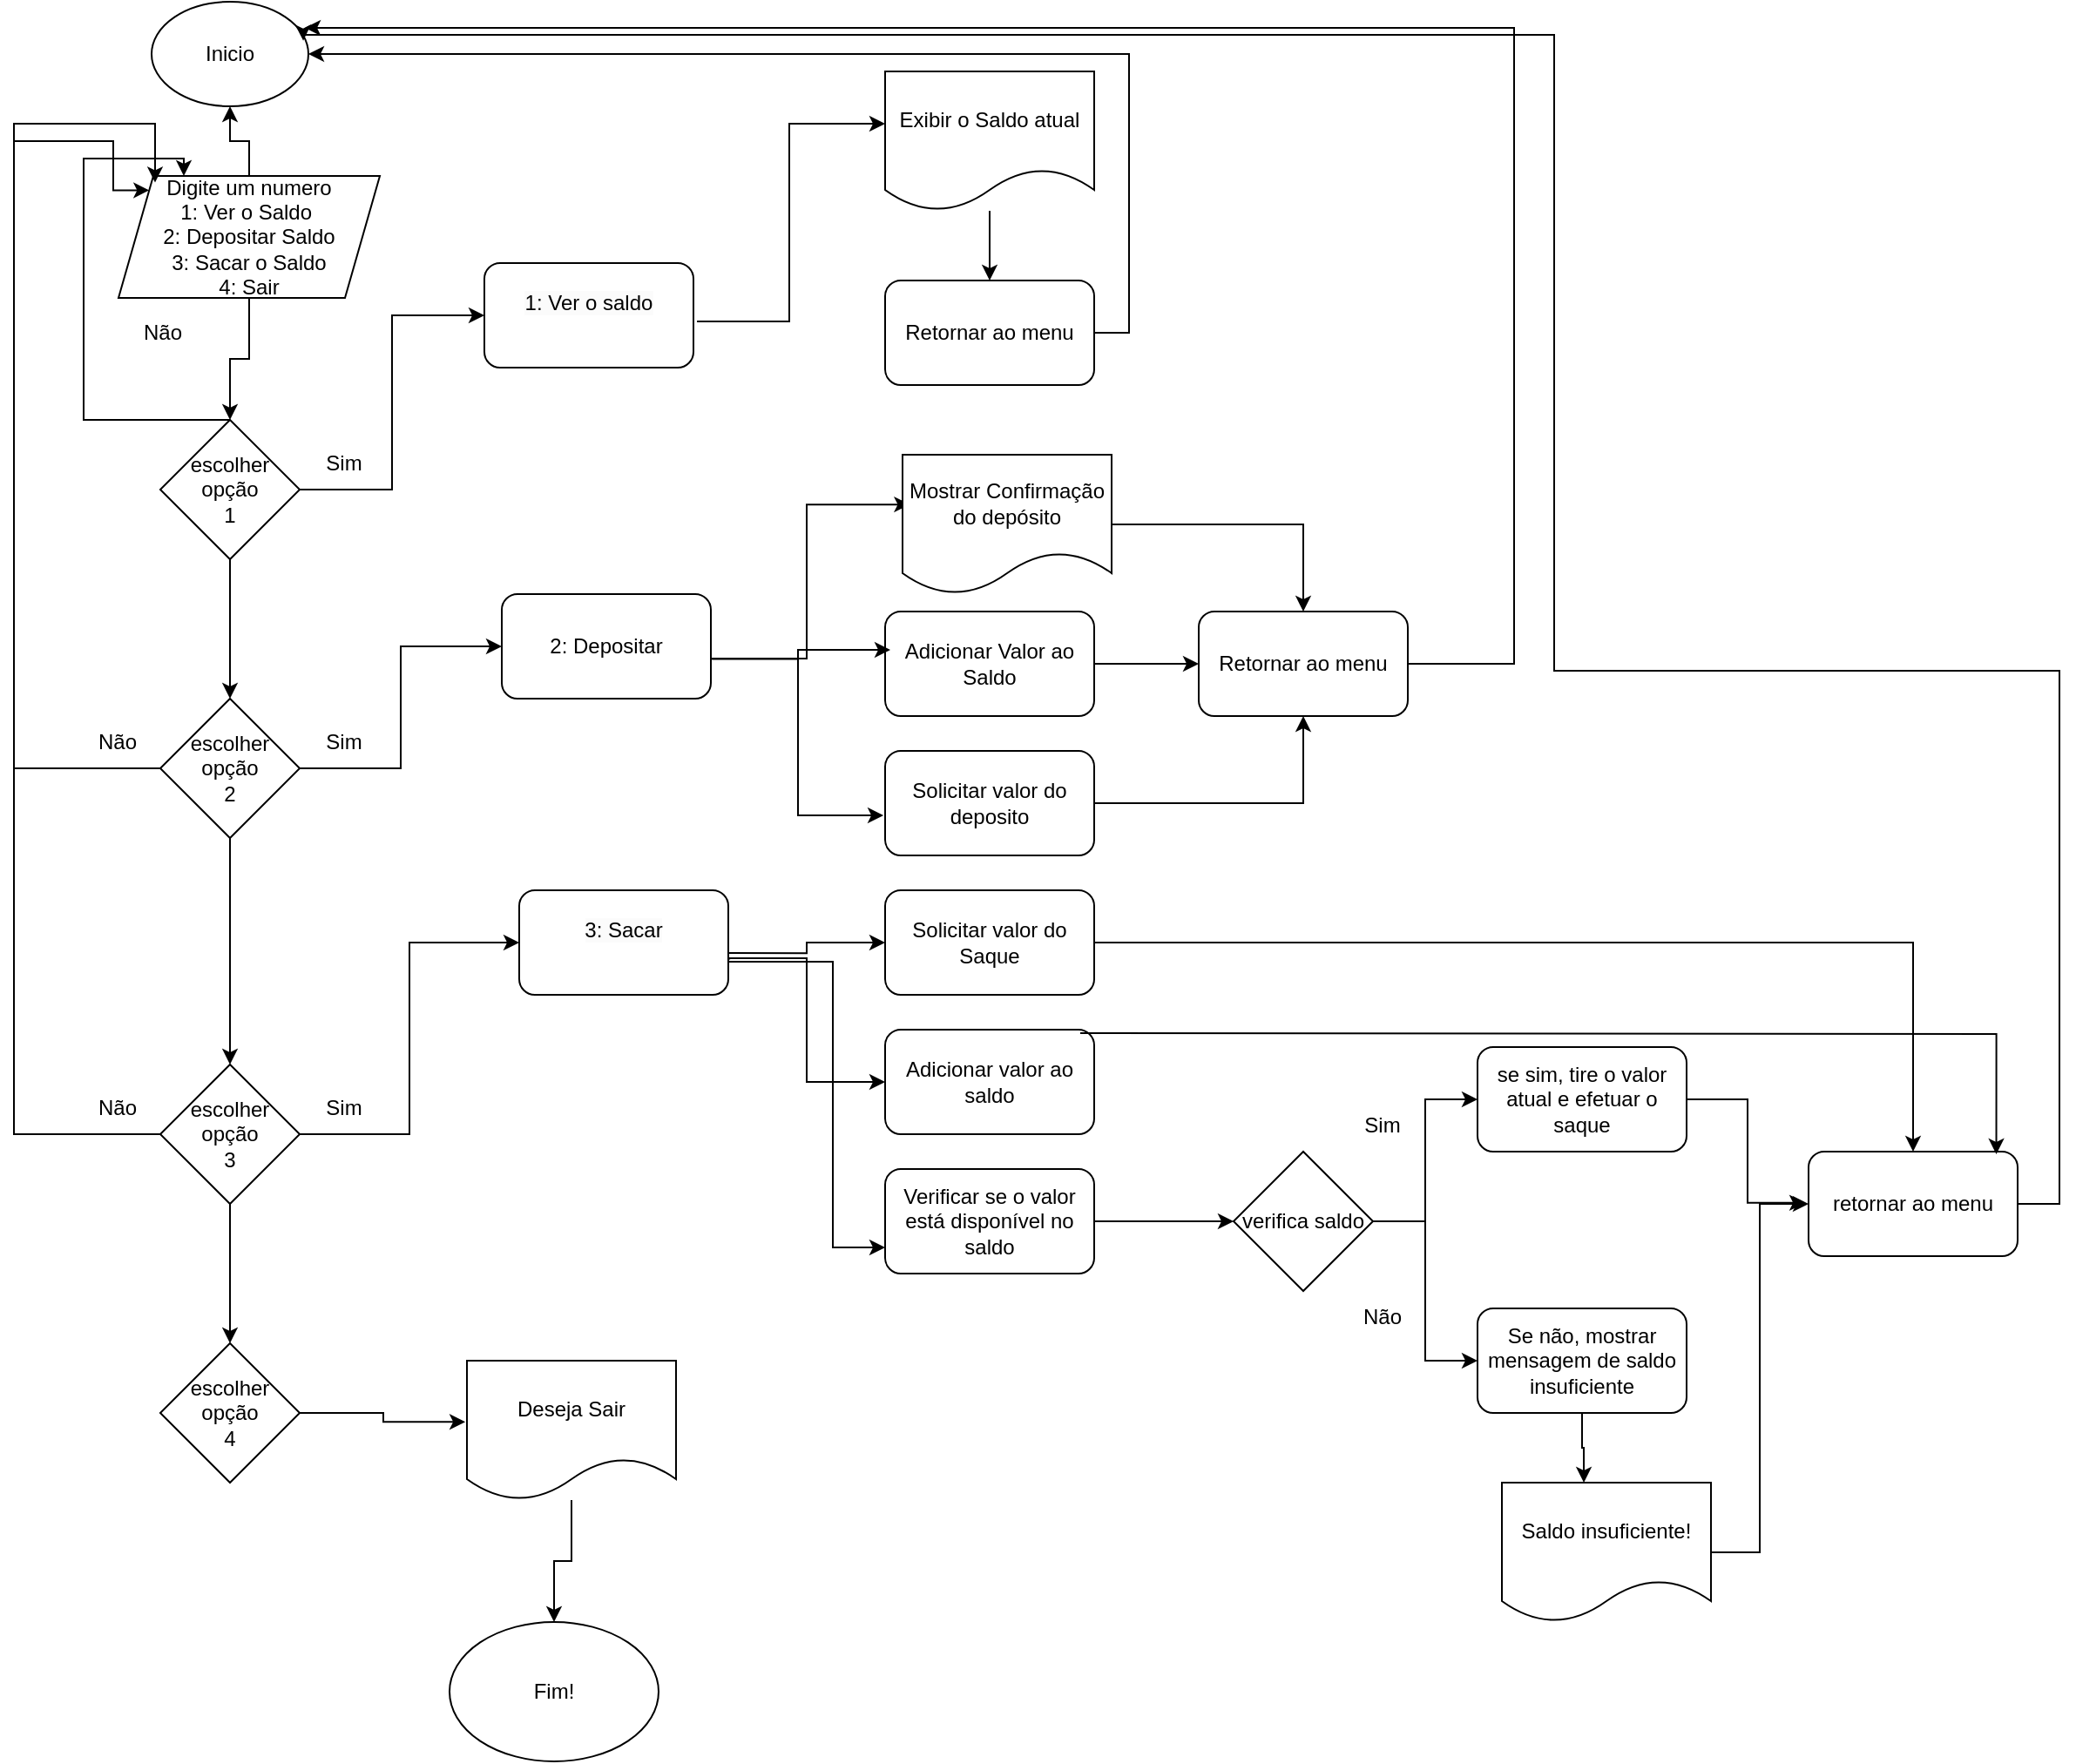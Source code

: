 <mxfile version="24.7.14">
  <diagram name="Página-1" id="ra6LBf487d78xDgZV6q5">
    <mxGraphModel dx="2842" dy="1122" grid="1" gridSize="10" guides="1" tooltips="1" connect="1" arrows="1" fold="1" page="1" pageScale="1" pageWidth="827" pageHeight="1169" math="0" shadow="0">
      <root>
        <mxCell id="0" />
        <mxCell id="1" parent="0" />
        <mxCell id="xbcK603fxj20vIpNpQ2O-2" value="Inicio" style="ellipse;whiteSpace=wrap;html=1;" vertex="1" parent="1">
          <mxGeometry x="-441" y="60" width="90" height="60" as="geometry" />
        </mxCell>
        <mxCell id="xbcK603fxj20vIpNpQ2O-7" style="edgeStyle=orthogonalEdgeStyle;rounded=0;orthogonalLoop=1;jettySize=auto;html=1;entryX=0;entryY=0.5;entryDx=0;entryDy=0;" edge="1" parent="1" source="xbcK603fxj20vIpNpQ2O-6" target="xbcK603fxj20vIpNpQ2O-94">
          <mxGeometry relative="1" as="geometry">
            <mxPoint x="-229.04" y="262.0" as="targetPoint" />
          </mxGeometry>
        </mxCell>
        <mxCell id="xbcK603fxj20vIpNpQ2O-9" style="edgeStyle=orthogonalEdgeStyle;rounded=0;orthogonalLoop=1;jettySize=auto;html=1;entryX=0.5;entryY=0;entryDx=0;entryDy=0;" edge="1" parent="1" source="xbcK603fxj20vIpNpQ2O-6" target="xbcK603fxj20vIpNpQ2O-10">
          <mxGeometry relative="1" as="geometry">
            <mxPoint x="-396" y="340" as="targetPoint" />
            <Array as="points">
              <mxPoint x="-396" y="325" />
              <mxPoint x="-395" y="325" />
            </Array>
          </mxGeometry>
        </mxCell>
        <mxCell id="xbcK603fxj20vIpNpQ2O-113" style="edgeStyle=orthogonalEdgeStyle;rounded=0;orthogonalLoop=1;jettySize=auto;html=1;entryX=0.25;entryY=0;entryDx=0;entryDy=0;" edge="1" parent="1" source="xbcK603fxj20vIpNpQ2O-6" target="xbcK603fxj20vIpNpQ2O-26">
          <mxGeometry relative="1" as="geometry">
            <Array as="points">
              <mxPoint x="-480" y="300" />
              <mxPoint x="-480" y="150" />
              <mxPoint x="-423" y="150" />
            </Array>
          </mxGeometry>
        </mxCell>
        <mxCell id="xbcK603fxj20vIpNpQ2O-6" value="escolher opção&lt;div&gt;1&lt;/div&gt;" style="rhombus;whiteSpace=wrap;html=1;" vertex="1" parent="1">
          <mxGeometry x="-436" y="300" width="80" height="80" as="geometry" />
        </mxCell>
        <mxCell id="xbcK603fxj20vIpNpQ2O-12" style="edgeStyle=orthogonalEdgeStyle;rounded=0;orthogonalLoop=1;jettySize=auto;html=1;entryX=0;entryY=0.5;entryDx=0;entryDy=0;" edge="1" parent="1" source="xbcK603fxj20vIpNpQ2O-10" target="xbcK603fxj20vIpNpQ2O-95">
          <mxGeometry relative="1" as="geometry">
            <mxPoint x="-220" y="420" as="targetPoint" />
          </mxGeometry>
        </mxCell>
        <mxCell id="xbcK603fxj20vIpNpQ2O-14" style="edgeStyle=orthogonalEdgeStyle;rounded=0;orthogonalLoop=1;jettySize=auto;html=1;entryX=0.5;entryY=0;entryDx=0;entryDy=0;" edge="1" parent="1" source="xbcK603fxj20vIpNpQ2O-10" target="xbcK603fxj20vIpNpQ2O-13">
          <mxGeometry relative="1" as="geometry" />
        </mxCell>
        <mxCell id="xbcK603fxj20vIpNpQ2O-10" value="escolher opção&lt;div&gt;2&lt;/div&gt;" style="rhombus;whiteSpace=wrap;html=1;" vertex="1" parent="1">
          <mxGeometry x="-436" y="460" width="80" height="80" as="geometry" />
        </mxCell>
        <mxCell id="xbcK603fxj20vIpNpQ2O-16" style="edgeStyle=orthogonalEdgeStyle;rounded=0;orthogonalLoop=1;jettySize=auto;html=1;entryX=0;entryY=0.5;entryDx=0;entryDy=0;" edge="1" parent="1" source="xbcK603fxj20vIpNpQ2O-13" target="xbcK603fxj20vIpNpQ2O-96">
          <mxGeometry relative="1" as="geometry">
            <mxPoint x="-200" y="590" as="targetPoint" />
          </mxGeometry>
        </mxCell>
        <mxCell id="xbcK603fxj20vIpNpQ2O-82" style="edgeStyle=orthogonalEdgeStyle;rounded=0;orthogonalLoop=1;jettySize=auto;html=1;" edge="1" parent="1" source="xbcK603fxj20vIpNpQ2O-13" target="xbcK603fxj20vIpNpQ2O-81">
          <mxGeometry relative="1" as="geometry" />
        </mxCell>
        <mxCell id="xbcK603fxj20vIpNpQ2O-13" value="escolher opção&lt;div&gt;3&lt;/div&gt;" style="rhombus;whiteSpace=wrap;html=1;" vertex="1" parent="1">
          <mxGeometry x="-436" y="670" width="80" height="80" as="geometry" />
        </mxCell>
        <mxCell id="xbcK603fxj20vIpNpQ2O-25" value="Fim!" style="ellipse;whiteSpace=wrap;html=1;" vertex="1" parent="1">
          <mxGeometry x="-270" y="990" width="120" height="80" as="geometry" />
        </mxCell>
        <mxCell id="xbcK603fxj20vIpNpQ2O-28" style="edgeStyle=orthogonalEdgeStyle;rounded=0;orthogonalLoop=1;jettySize=auto;html=1;entryX=0.5;entryY=1;entryDx=0;entryDy=0;" edge="1" parent="1" source="xbcK603fxj20vIpNpQ2O-26" target="xbcK603fxj20vIpNpQ2O-2">
          <mxGeometry relative="1" as="geometry" />
        </mxCell>
        <mxCell id="xbcK603fxj20vIpNpQ2O-29" style="edgeStyle=orthogonalEdgeStyle;rounded=0;orthogonalLoop=1;jettySize=auto;html=1;entryX=0.5;entryY=0;entryDx=0;entryDy=0;" edge="1" parent="1" source="xbcK603fxj20vIpNpQ2O-26" target="xbcK603fxj20vIpNpQ2O-6">
          <mxGeometry relative="1" as="geometry" />
        </mxCell>
        <mxCell id="xbcK603fxj20vIpNpQ2O-26" value="Digite um numero&lt;div&gt;1: Ver o Saldo&amp;nbsp;&lt;/div&gt;&lt;div&gt;2: Depositar Saldo&lt;/div&gt;&lt;div&gt;3: Sacar o Saldo&lt;/div&gt;&lt;div&gt;4: Sair&lt;/div&gt;" style="shape=parallelogram;perimeter=parallelogramPerimeter;whiteSpace=wrap;html=1;fixedSize=1;" vertex="1" parent="1">
          <mxGeometry x="-460" y="160" width="150" height="70" as="geometry" />
        </mxCell>
        <mxCell id="xbcK603fxj20vIpNpQ2O-38" style="edgeStyle=orthogonalEdgeStyle;rounded=0;orthogonalLoop=1;jettySize=auto;html=1;entryX=0;entryY=0.375;entryDx=0;entryDy=0;entryPerimeter=0;exitX=1.017;exitY=0.558;exitDx=0;exitDy=0;exitPerimeter=0;" edge="1" parent="1" source="xbcK603fxj20vIpNpQ2O-94" target="xbcK603fxj20vIpNpQ2O-86">
          <mxGeometry relative="1" as="geometry">
            <mxPoint x="-110" y="270" as="sourcePoint" />
            <mxPoint x="-20" y="150" as="targetPoint" />
          </mxGeometry>
        </mxCell>
        <mxCell id="xbcK603fxj20vIpNpQ2O-44" style="edgeStyle=orthogonalEdgeStyle;rounded=0;orthogonalLoop=1;jettySize=auto;html=1;entryX=0.035;entryY=0.357;entryDx=0;entryDy=0;entryPerimeter=0;exitX=1.002;exitY=0.617;exitDx=0;exitDy=0;exitPerimeter=0;" edge="1" parent="1" source="xbcK603fxj20vIpNpQ2O-95" target="xbcK603fxj20vIpNpQ2O-88">
          <mxGeometry relative="1" as="geometry">
            <mxPoint x="-100.0" y="440" as="sourcePoint" />
            <mxPoint x="-20" y="360" as="targetPoint" />
          </mxGeometry>
        </mxCell>
        <mxCell id="xbcK603fxj20vIpNpQ2O-56" style="edgeStyle=orthogonalEdgeStyle;rounded=0;orthogonalLoop=1;jettySize=auto;html=1;entryX=0;entryY=0.5;entryDx=0;entryDy=0;exitX=1.001;exitY=0.601;exitDx=0;exitDy=0;exitPerimeter=0;" edge="1" parent="1" source="xbcK603fxj20vIpNpQ2O-96" target="xbcK603fxj20vIpNpQ2O-55">
          <mxGeometry relative="1" as="geometry">
            <mxPoint x="-80.0" y="610" as="sourcePoint" />
          </mxGeometry>
        </mxCell>
        <mxCell id="xbcK603fxj20vIpNpQ2O-58" style="edgeStyle=orthogonalEdgeStyle;rounded=0;orthogonalLoop=1;jettySize=auto;html=1;entryX=0;entryY=0.5;entryDx=0;entryDy=0;exitX=0.997;exitY=0.65;exitDx=0;exitDy=0;exitPerimeter=0;" edge="1" parent="1" source="xbcK603fxj20vIpNpQ2O-96" target="xbcK603fxj20vIpNpQ2O-57">
          <mxGeometry relative="1" as="geometry">
            <mxPoint x="-80.0" y="610" as="sourcePoint" />
          </mxGeometry>
        </mxCell>
        <mxCell id="xbcK603fxj20vIpNpQ2O-60" style="edgeStyle=orthogonalEdgeStyle;rounded=0;orthogonalLoop=1;jettySize=auto;html=1;entryX=0;entryY=0.75;entryDx=0;entryDy=0;exitX=1.009;exitY=0.654;exitDx=0;exitDy=0;exitPerimeter=0;" edge="1" parent="1" source="xbcK603fxj20vIpNpQ2O-96" target="xbcK603fxj20vIpNpQ2O-59">
          <mxGeometry relative="1" as="geometry">
            <mxPoint x="-80.0" y="610" as="sourcePoint" />
            <Array as="points">
              <mxPoint x="-110" y="609" />
              <mxPoint x="-110" y="611" />
              <mxPoint x="-50" y="611" />
              <mxPoint x="-50" y="775" />
            </Array>
          </mxGeometry>
        </mxCell>
        <mxCell id="xbcK603fxj20vIpNpQ2O-52" style="edgeStyle=orthogonalEdgeStyle;rounded=0;orthogonalLoop=1;jettySize=auto;html=1;" edge="1" parent="1" source="xbcK603fxj20vIpNpQ2O-39" target="xbcK603fxj20vIpNpQ2O-50">
          <mxGeometry relative="1" as="geometry" />
        </mxCell>
        <mxCell id="xbcK603fxj20vIpNpQ2O-39" value="Adicionar Valor ao Saldo" style="rounded=1;whiteSpace=wrap;html=1;" vertex="1" parent="1">
          <mxGeometry x="-20" y="410" width="120" height="60" as="geometry" />
        </mxCell>
        <mxCell id="xbcK603fxj20vIpNpQ2O-40" style="edgeStyle=orthogonalEdgeStyle;rounded=0;orthogonalLoop=1;jettySize=auto;html=1;entryX=0.025;entryY=0.367;entryDx=0;entryDy=0;entryPerimeter=0;exitX=1.005;exitY=0.62;exitDx=0;exitDy=0;exitPerimeter=0;" edge="1" parent="1" source="xbcK603fxj20vIpNpQ2O-95" target="xbcK603fxj20vIpNpQ2O-39">
          <mxGeometry relative="1" as="geometry">
            <mxPoint x="-100.0" y="440" as="sourcePoint" />
          </mxGeometry>
        </mxCell>
        <mxCell id="xbcK603fxj20vIpNpQ2O-53" style="edgeStyle=orthogonalEdgeStyle;rounded=0;orthogonalLoop=1;jettySize=auto;html=1;entryX=0.5;entryY=1;entryDx=0;entryDy=0;" edge="1" parent="1" source="xbcK603fxj20vIpNpQ2O-41" target="xbcK603fxj20vIpNpQ2O-50">
          <mxGeometry relative="1" as="geometry" />
        </mxCell>
        <mxCell id="xbcK603fxj20vIpNpQ2O-41" value="Solicitar valor do deposito" style="rounded=1;whiteSpace=wrap;html=1;" vertex="1" parent="1">
          <mxGeometry x="-20" y="490" width="120" height="60" as="geometry" />
        </mxCell>
        <mxCell id="xbcK603fxj20vIpNpQ2O-42" style="edgeStyle=orthogonalEdgeStyle;rounded=0;orthogonalLoop=1;jettySize=auto;html=1;entryX=-0.008;entryY=0.617;entryDx=0;entryDy=0;entryPerimeter=0;exitX=1.008;exitY=0.617;exitDx=0;exitDy=0;exitPerimeter=0;" edge="1" parent="1" source="xbcK603fxj20vIpNpQ2O-95" target="xbcK603fxj20vIpNpQ2O-41">
          <mxGeometry relative="1" as="geometry">
            <mxPoint x="-100.0" y="440" as="sourcePoint" />
          </mxGeometry>
        </mxCell>
        <mxCell id="xbcK603fxj20vIpNpQ2O-51" style="edgeStyle=orthogonalEdgeStyle;rounded=0;orthogonalLoop=1;jettySize=auto;html=1;entryX=0.5;entryY=0;entryDx=0;entryDy=0;exitX=1;exitY=0.5;exitDx=0;exitDy=0;" edge="1" parent="1" source="xbcK603fxj20vIpNpQ2O-88" target="xbcK603fxj20vIpNpQ2O-50">
          <mxGeometry relative="1" as="geometry">
            <mxPoint x="100" y="360" as="sourcePoint" />
          </mxGeometry>
        </mxCell>
        <mxCell id="xbcK603fxj20vIpNpQ2O-49" style="edgeStyle=orthogonalEdgeStyle;rounded=0;orthogonalLoop=1;jettySize=auto;html=1;entryX=1;entryY=0.5;entryDx=0;entryDy=0;exitX=1;exitY=0.5;exitDx=0;exitDy=0;" edge="1" parent="1" source="xbcK603fxj20vIpNpQ2O-46" target="xbcK603fxj20vIpNpQ2O-2">
          <mxGeometry relative="1" as="geometry">
            <mxPoint x="80" y="190" as="sourcePoint" />
            <mxPoint x="-250" y="10" as="targetPoint" />
          </mxGeometry>
        </mxCell>
        <mxCell id="xbcK603fxj20vIpNpQ2O-46" value="Retornar ao menu" style="rounded=1;whiteSpace=wrap;html=1;" vertex="1" parent="1">
          <mxGeometry x="-20" y="220" width="120" height="60" as="geometry" />
        </mxCell>
        <mxCell id="xbcK603fxj20vIpNpQ2O-54" style="edgeStyle=orthogonalEdgeStyle;rounded=0;orthogonalLoop=1;jettySize=auto;html=1;entryX=0.978;entryY=0.25;entryDx=0;entryDy=0;entryPerimeter=0;" edge="1" parent="1" source="xbcK603fxj20vIpNpQ2O-50" target="xbcK603fxj20vIpNpQ2O-2">
          <mxGeometry relative="1" as="geometry">
            <mxPoint x="340" y="50" as="targetPoint" />
            <Array as="points">
              <mxPoint x="341" y="440" />
              <mxPoint x="341" y="75" />
            </Array>
          </mxGeometry>
        </mxCell>
        <mxCell id="xbcK603fxj20vIpNpQ2O-50" value="Retornar ao menu" style="rounded=1;whiteSpace=wrap;html=1;" vertex="1" parent="1">
          <mxGeometry x="160" y="410" width="120" height="60" as="geometry" />
        </mxCell>
        <mxCell id="xbcK603fxj20vIpNpQ2O-91" style="edgeStyle=orthogonalEdgeStyle;rounded=0;orthogonalLoop=1;jettySize=auto;html=1;entryX=0.5;entryY=0;entryDx=0;entryDy=0;" edge="1" parent="1" source="xbcK603fxj20vIpNpQ2O-55" target="xbcK603fxj20vIpNpQ2O-68">
          <mxGeometry relative="1" as="geometry" />
        </mxCell>
        <mxCell id="xbcK603fxj20vIpNpQ2O-55" value="Solicitar valor do Saque" style="rounded=1;whiteSpace=wrap;html=1;" vertex="1" parent="1">
          <mxGeometry x="-20" y="570" width="120" height="60" as="geometry" />
        </mxCell>
        <mxCell id="xbcK603fxj20vIpNpQ2O-57" value="Adicionar valor ao saldo" style="rounded=1;whiteSpace=wrap;html=1;" vertex="1" parent="1">
          <mxGeometry x="-20" y="650" width="120" height="60" as="geometry" />
        </mxCell>
        <mxCell id="xbcK603fxj20vIpNpQ2O-62" style="edgeStyle=orthogonalEdgeStyle;rounded=0;orthogonalLoop=1;jettySize=auto;html=1;entryX=0;entryY=0.5;entryDx=0;entryDy=0;" edge="1" parent="1" source="xbcK603fxj20vIpNpQ2O-59" target="xbcK603fxj20vIpNpQ2O-61">
          <mxGeometry relative="1" as="geometry" />
        </mxCell>
        <mxCell id="xbcK603fxj20vIpNpQ2O-59" value="Verificar se o valor está disponível no saldo" style="rounded=1;whiteSpace=wrap;html=1;" vertex="1" parent="1">
          <mxGeometry x="-20" y="730" width="120" height="60" as="geometry" />
        </mxCell>
        <mxCell id="xbcK603fxj20vIpNpQ2O-64" style="edgeStyle=orthogonalEdgeStyle;rounded=0;orthogonalLoop=1;jettySize=auto;html=1;entryX=0;entryY=0.5;entryDx=0;entryDy=0;" edge="1" parent="1" source="xbcK603fxj20vIpNpQ2O-61" target="xbcK603fxj20vIpNpQ2O-63">
          <mxGeometry relative="1" as="geometry" />
        </mxCell>
        <mxCell id="xbcK603fxj20vIpNpQ2O-67" style="edgeStyle=orthogonalEdgeStyle;rounded=0;orthogonalLoop=1;jettySize=auto;html=1;entryX=0;entryY=0.5;entryDx=0;entryDy=0;" edge="1" parent="1" source="xbcK603fxj20vIpNpQ2O-61" target="xbcK603fxj20vIpNpQ2O-65">
          <mxGeometry relative="1" as="geometry" />
        </mxCell>
        <mxCell id="xbcK603fxj20vIpNpQ2O-61" value="verifica saldo" style="rhombus;whiteSpace=wrap;html=1;" vertex="1" parent="1">
          <mxGeometry x="180" y="720" width="80" height="80" as="geometry" />
        </mxCell>
        <mxCell id="xbcK603fxj20vIpNpQ2O-69" style="edgeStyle=orthogonalEdgeStyle;rounded=0;orthogonalLoop=1;jettySize=auto;html=1;entryX=-0.016;entryY=0.49;entryDx=0;entryDy=0;entryPerimeter=0;" edge="1" parent="1" source="xbcK603fxj20vIpNpQ2O-63" target="xbcK603fxj20vIpNpQ2O-68">
          <mxGeometry relative="1" as="geometry" />
        </mxCell>
        <mxCell id="xbcK603fxj20vIpNpQ2O-63" value="se sim, tire o valor atual e efetuar o saque" style="rounded=1;whiteSpace=wrap;html=1;" vertex="1" parent="1">
          <mxGeometry x="320" y="660" width="120" height="60" as="geometry" />
        </mxCell>
        <mxCell id="xbcK603fxj20vIpNpQ2O-65" value="Se não, mostrar mensagem de saldo insuficiente" style="rounded=1;whiteSpace=wrap;html=1;" vertex="1" parent="1">
          <mxGeometry x="320" y="810" width="120" height="60" as="geometry" />
        </mxCell>
        <mxCell id="xbcK603fxj20vIpNpQ2O-68" value="retornar ao menu" style="rounded=1;whiteSpace=wrap;html=1;" vertex="1" parent="1">
          <mxGeometry x="510" y="720" width="120" height="60" as="geometry" />
        </mxCell>
        <mxCell id="xbcK603fxj20vIpNpQ2O-74" style="edgeStyle=orthogonalEdgeStyle;rounded=0;orthogonalLoop=1;jettySize=auto;html=1;entryX=0;entryY=0.5;entryDx=0;entryDy=0;" edge="1" parent="1" source="xbcK603fxj20vIpNpQ2O-72" target="xbcK603fxj20vIpNpQ2O-68">
          <mxGeometry relative="1" as="geometry" />
        </mxCell>
        <mxCell id="xbcK603fxj20vIpNpQ2O-72" value="Saldo insuficiente!" style="shape=document;whiteSpace=wrap;html=1;boundedLbl=1;" vertex="1" parent="1">
          <mxGeometry x="334" y="910" width="120" height="80" as="geometry" />
        </mxCell>
        <mxCell id="xbcK603fxj20vIpNpQ2O-73" style="edgeStyle=orthogonalEdgeStyle;rounded=0;orthogonalLoop=1;jettySize=auto;html=1;entryX=0.392;entryY=0;entryDx=0;entryDy=0;entryPerimeter=0;" edge="1" parent="1" source="xbcK603fxj20vIpNpQ2O-65" target="xbcK603fxj20vIpNpQ2O-72">
          <mxGeometry relative="1" as="geometry" />
        </mxCell>
        <mxCell id="xbcK603fxj20vIpNpQ2O-80" style="edgeStyle=orthogonalEdgeStyle;rounded=0;orthogonalLoop=1;jettySize=auto;html=1;entryX=0.967;entryY=0.372;entryDx=0;entryDy=0;entryPerimeter=0;exitX=1;exitY=0.5;exitDx=0;exitDy=0;" edge="1" parent="1" source="xbcK603fxj20vIpNpQ2O-68" target="xbcK603fxj20vIpNpQ2O-2">
          <mxGeometry relative="1" as="geometry">
            <mxPoint x="-330" y="79.19" as="targetPoint" />
            <mxPoint x="640" y="750" as="sourcePoint" />
            <Array as="points">
              <mxPoint x="654" y="750" />
              <mxPoint x="654" y="444" />
              <mxPoint x="364" y="444" />
              <mxPoint x="364" y="79" />
              <mxPoint x="-354" y="79" />
            </Array>
          </mxGeometry>
        </mxCell>
        <mxCell id="xbcK603fxj20vIpNpQ2O-81" value="escolher opção&lt;div&gt;4&lt;/div&gt;" style="rhombus;whiteSpace=wrap;html=1;" vertex="1" parent="1">
          <mxGeometry x="-436" y="830" width="80" height="80" as="geometry" />
        </mxCell>
        <mxCell id="xbcK603fxj20vIpNpQ2O-85" style="edgeStyle=orthogonalEdgeStyle;rounded=0;orthogonalLoop=1;jettySize=auto;html=1;" edge="1" parent="1" source="xbcK603fxj20vIpNpQ2O-83" target="xbcK603fxj20vIpNpQ2O-25">
          <mxGeometry relative="1" as="geometry" />
        </mxCell>
        <mxCell id="xbcK603fxj20vIpNpQ2O-83" value="Deseja Sair" style="shape=document;whiteSpace=wrap;html=1;boundedLbl=1;" vertex="1" parent="1">
          <mxGeometry x="-260" y="840" width="120" height="80" as="geometry" />
        </mxCell>
        <mxCell id="xbcK603fxj20vIpNpQ2O-84" style="edgeStyle=orthogonalEdgeStyle;rounded=0;orthogonalLoop=1;jettySize=auto;html=1;entryX=-0.008;entryY=0.439;entryDx=0;entryDy=0;entryPerimeter=0;" edge="1" parent="1" source="xbcK603fxj20vIpNpQ2O-81" target="xbcK603fxj20vIpNpQ2O-83">
          <mxGeometry relative="1" as="geometry" />
        </mxCell>
        <mxCell id="xbcK603fxj20vIpNpQ2O-87" style="edgeStyle=orthogonalEdgeStyle;rounded=0;orthogonalLoop=1;jettySize=auto;html=1;" edge="1" parent="1" source="xbcK603fxj20vIpNpQ2O-86" target="xbcK603fxj20vIpNpQ2O-46">
          <mxGeometry relative="1" as="geometry" />
        </mxCell>
        <mxCell id="xbcK603fxj20vIpNpQ2O-86" value="Exibir o Saldo atual" style="shape=document;whiteSpace=wrap;html=1;boundedLbl=1;" vertex="1" parent="1">
          <mxGeometry x="-20" y="100" width="120" height="80" as="geometry" />
        </mxCell>
        <mxCell id="xbcK603fxj20vIpNpQ2O-88" value="Mostrar Confirmação do depósito" style="shape=document;whiteSpace=wrap;html=1;boundedLbl=1;" vertex="1" parent="1">
          <mxGeometry x="-10" y="320" width="120" height="80" as="geometry" />
        </mxCell>
        <mxCell id="xbcK603fxj20vIpNpQ2O-92" style="edgeStyle=orthogonalEdgeStyle;rounded=0;orthogonalLoop=1;jettySize=auto;html=1;entryX=0.898;entryY=0.025;entryDx=0;entryDy=0;entryPerimeter=0;" edge="1" parent="1" target="xbcK603fxj20vIpNpQ2O-68">
          <mxGeometry relative="1" as="geometry">
            <mxPoint x="92" y="652" as="sourcePoint" />
            <mxPoint x="618.96" y="691.5" as="targetPoint" />
          </mxGeometry>
        </mxCell>
        <mxCell id="xbcK603fxj20vIpNpQ2O-94" value="&#xa;&lt;span style=&quot;color: rgb(0, 0, 0); font-family: Helvetica; font-size: 12px; font-style: normal; font-variant-ligatures: normal; font-variant-caps: normal; font-weight: 400; letter-spacing: normal; orphans: 2; text-align: center; text-indent: 0px; text-transform: none; widows: 2; word-spacing: 0px; -webkit-text-stroke-width: 0px; white-space: normal; background-color: rgb(251, 251, 251); text-decoration-thickness: initial; text-decoration-style: initial; text-decoration-color: initial; display: inline !important; float: none;&quot;&gt;1: Ver o saldo&lt;/span&gt;&#xa;&#xa;" style="rounded=1;whiteSpace=wrap;html=1;" vertex="1" parent="1">
          <mxGeometry x="-250" y="210" width="120" height="60" as="geometry" />
        </mxCell>
        <mxCell id="xbcK603fxj20vIpNpQ2O-95" value="2: Depositar" style="rounded=1;whiteSpace=wrap;html=1;" vertex="1" parent="1">
          <mxGeometry x="-240" y="400" width="120" height="60" as="geometry" />
        </mxCell>
        <mxCell id="xbcK603fxj20vIpNpQ2O-96" value="&#xa;&lt;span style=&quot;color: rgb(0, 0, 0); font-family: Helvetica; font-size: 12px; font-style: normal; font-variant-ligatures: normal; font-variant-caps: normal; font-weight: 400; letter-spacing: normal; orphans: 2; text-align: center; text-indent: 0px; text-transform: none; widows: 2; word-spacing: 0px; -webkit-text-stroke-width: 0px; white-space: normal; background-color: rgb(251, 251, 251); text-decoration-thickness: initial; text-decoration-style: initial; text-decoration-color: initial; display: inline !important; float: none;&quot;&gt;3: Sacar&lt;/span&gt;&#xa;&#xa;" style="rounded=1;whiteSpace=wrap;html=1;" vertex="1" parent="1">
          <mxGeometry x="-230" y="570" width="120" height="60" as="geometry" />
        </mxCell>
        <mxCell id="xbcK603fxj20vIpNpQ2O-98" value="Sim" style="text;html=1;align=center;verticalAlign=middle;resizable=0;points=[];autosize=1;strokeColor=none;fillColor=none;" vertex="1" parent="1">
          <mxGeometry x="-351" y="310" width="40" height="30" as="geometry" />
        </mxCell>
        <mxCell id="xbcK603fxj20vIpNpQ2O-99" value="Sim" style="text;html=1;align=center;verticalAlign=middle;resizable=0;points=[];autosize=1;strokeColor=none;fillColor=none;" vertex="1" parent="1">
          <mxGeometry x="-351" y="470" width="40" height="30" as="geometry" />
        </mxCell>
        <mxCell id="xbcK603fxj20vIpNpQ2O-100" value="Sim" style="text;html=1;align=center;verticalAlign=middle;resizable=0;points=[];autosize=1;strokeColor=none;fillColor=none;" vertex="1" parent="1">
          <mxGeometry x="-351" y="680" width="40" height="30" as="geometry" />
        </mxCell>
        <mxCell id="xbcK603fxj20vIpNpQ2O-101" value="Não" style="text;html=1;align=center;verticalAlign=middle;resizable=0;points=[];autosize=1;strokeColor=none;fillColor=none;" vertex="1" parent="1">
          <mxGeometry x="-486" y="470" width="50" height="30" as="geometry" />
        </mxCell>
        <mxCell id="xbcK603fxj20vIpNpQ2O-102" value="Não" style="text;html=1;align=center;verticalAlign=middle;resizable=0;points=[];autosize=1;strokeColor=none;fillColor=none;" vertex="1" parent="1">
          <mxGeometry x="-486" y="680" width="50" height="30" as="geometry" />
        </mxCell>
        <mxCell id="xbcK603fxj20vIpNpQ2O-103" value="Não" style="text;html=1;align=center;verticalAlign=middle;resizable=0;points=[];autosize=1;strokeColor=none;fillColor=none;" vertex="1" parent="1">
          <mxGeometry x="-460" y="235" width="50" height="30" as="geometry" />
        </mxCell>
        <mxCell id="xbcK603fxj20vIpNpQ2O-104" value="Não" style="text;html=1;align=center;verticalAlign=middle;resizable=0;points=[];autosize=1;strokeColor=none;fillColor=none;" vertex="1" parent="1">
          <mxGeometry x="240" y="800" width="50" height="30" as="geometry" />
        </mxCell>
        <mxCell id="xbcK603fxj20vIpNpQ2O-105" value="Sim" style="text;html=1;align=center;verticalAlign=middle;resizable=0;points=[];autosize=1;strokeColor=none;fillColor=none;" vertex="1" parent="1">
          <mxGeometry x="245" y="690" width="40" height="30" as="geometry" />
        </mxCell>
        <mxCell id="xbcK603fxj20vIpNpQ2O-117" style="edgeStyle=orthogonalEdgeStyle;rounded=0;orthogonalLoop=1;jettySize=auto;html=1;entryX=0;entryY=0;entryDx=0;entryDy=0;" edge="1" parent="1" target="xbcK603fxj20vIpNpQ2O-26">
          <mxGeometry relative="1" as="geometry">
            <mxPoint x="-436" y="499.95" as="sourcePoint" />
            <mxPoint x="-463" y="360" as="targetPoint" />
            <Array as="points">
              <mxPoint x="-520" y="500" />
              <mxPoint x="-520" y="140" />
              <mxPoint x="-463" y="140" />
              <mxPoint x="-463" y="168" />
            </Array>
          </mxGeometry>
        </mxCell>
        <mxCell id="xbcK603fxj20vIpNpQ2O-118" style="edgeStyle=orthogonalEdgeStyle;rounded=0;orthogonalLoop=1;jettySize=auto;html=1;entryX=0.14;entryY=0.053;entryDx=0;entryDy=0;entryPerimeter=0;" edge="1" parent="1" target="xbcK603fxj20vIpNpQ2O-26">
          <mxGeometry relative="1" as="geometry">
            <mxPoint x="-436" y="710" as="sourcePoint" />
            <mxPoint x="-440" y="390" as="targetPoint" />
            <Array as="points">
              <mxPoint x="-520" y="710" />
              <mxPoint x="-520" y="130" />
              <mxPoint x="-439" y="130" />
            </Array>
          </mxGeometry>
        </mxCell>
      </root>
    </mxGraphModel>
  </diagram>
</mxfile>
